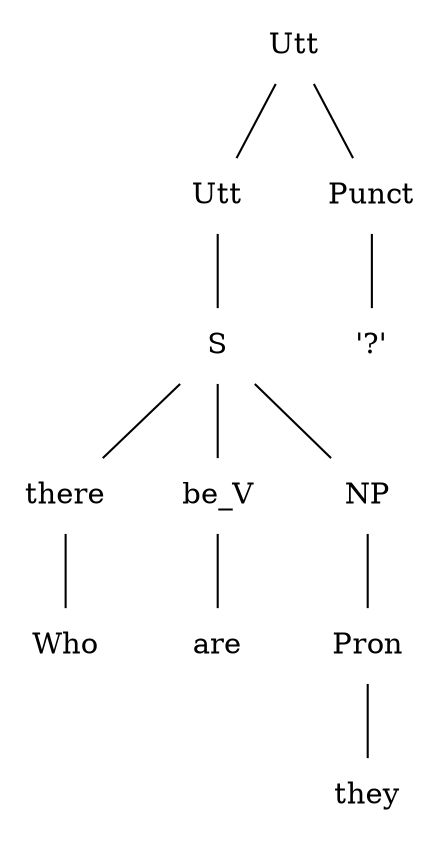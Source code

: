 graph {
n0[label = "Utt", style = "solid", shape = "plaintext"] ;
n0_0[label = "Utt", style = "solid", shape = "plaintext"] ;
n0 -- n0_0 [style = "solid"];
n0_0_0[label = "S", style = "solid", shape = "plaintext"] ;
n0_0 -- n0_0_0 [style = "solid"];
n0_0_0_0[label = "there", style = "solid", shape = "plaintext"] ;
n0_0_0 -- n0_0_0_0 [style = "solid"];
n0_0_0_0_0[label = "Who", style = "solid", shape = "plaintext"] ;
n0_0_0_0 -- n0_0_0_0_0 [style = "solid"];
n1_0_0_0[label = "be_V", style = "solid", shape = "plaintext"] ;
n0_0_0 -- n1_0_0_0 [style = "solid"];
n0_1_0_0_0[label = "are", style = "solid", shape = "plaintext"] ;
n1_0_0_0 -- n0_1_0_0_0 [style = "solid"];
n2_0_0_0[label = "NP", style = "solid", shape = "plaintext"] ;
n0_0_0 -- n2_0_0_0 [style = "solid"];
n0_2_0_0_0[label = "Pron", style = "solid", shape = "plaintext"] ;
n2_0_0_0 -- n0_2_0_0_0 [style = "solid"];
n0_0_2_0_0_0[label = "they", style = "solid", shape = "plaintext"] ;
n0_2_0_0_0 -- n0_0_2_0_0_0 [style = "solid"];
n1_0[label = "Punct", style = "solid", shape = "plaintext"] ;
n0 -- n1_0 [style = "solid"];
n0_1_0[label = "'?'", style = "solid", shape = "plaintext"] ;
n1_0 -- n0_1_0 [style = "solid"];
}